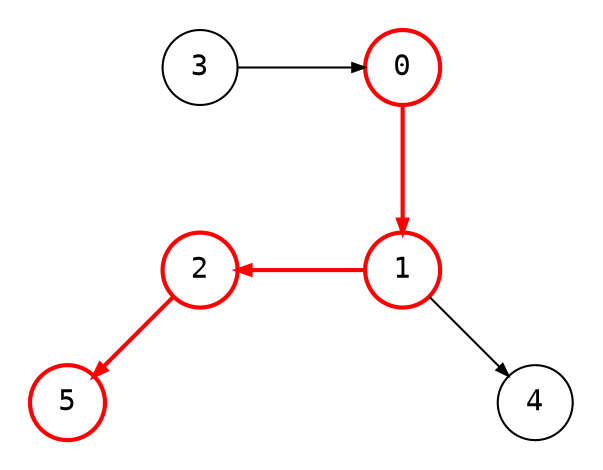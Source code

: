 digraph {
    node [shape=circle, fontname="monospace"];
    edge [arrowsize=0.6, fontname="monospace", fontsize=9];
    layout=circo;
    scale=1.0;
    normalize=true;
    pad=0.2;
    splines=line

    3 [color="#bbb", fontcolor="#bbb"];
    0, 1, 2 [style=bold, color=red];
    4 [color="#bbb", fontcolor="#bbb"];
    5 [style=bold, color=red];

    0 -> 1 [style=bold, color=red];
    3 -> 0 [color="#bbb"];
    1 -> 2 [style=bold, color=red];
    2 -> 3 [style=invis];
    1 -> 4 [color="#bbb"];
    2 -> 5 [style=bold, color=red];
}